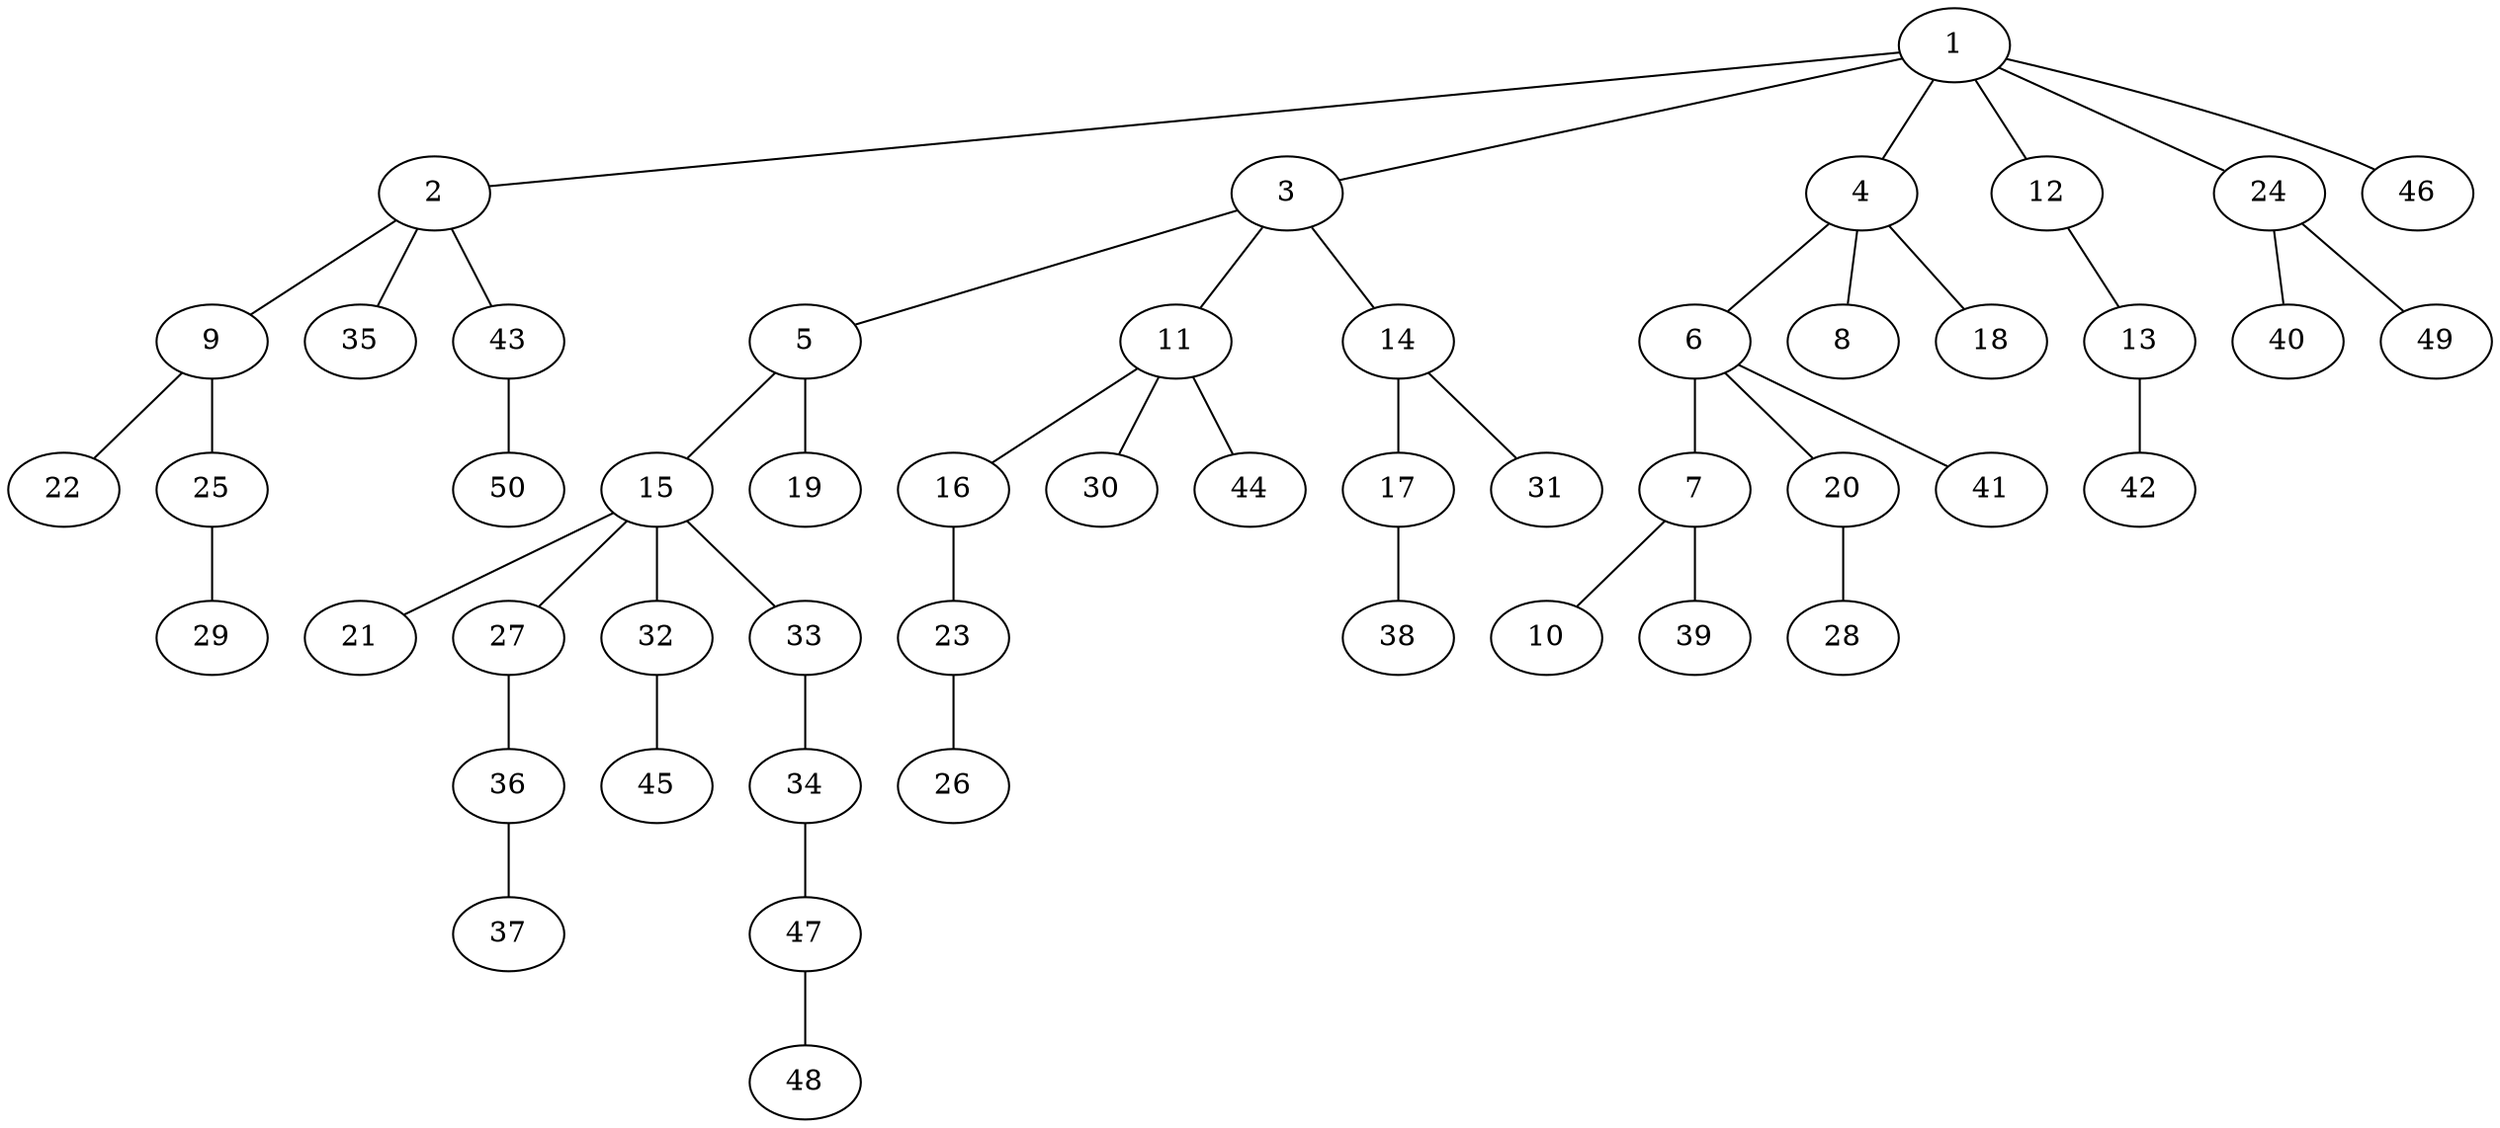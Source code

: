 graph graphname {1--2
1--3
1--4
1--12
1--24
1--46
2--9
2--35
2--43
3--5
3--11
3--14
4--6
4--8
4--18
5--15
5--19
6--7
6--20
6--41
7--10
7--39
9--22
9--25
11--16
11--30
11--44
12--13
13--42
14--17
14--31
15--21
15--27
15--32
15--33
16--23
17--38
20--28
23--26
24--40
24--49
25--29
27--36
32--45
33--34
34--47
36--37
43--50
47--48
}